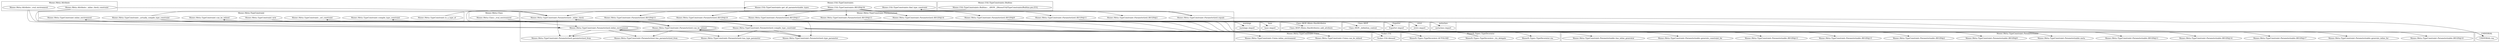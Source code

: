 digraph {
graph [overlap=false]
subgraph cluster_Moose_Meta_TypeConstraint_Parameterized {
	label="Moose::Meta::TypeConstraint::Parameterized";
	"Moose::Meta::TypeConstraint::Parameterized::BEGIN@2";
	"Moose::Meta::TypeConstraint::Parameterized::BEGIN@10";
	"Moose::Meta::TypeConstraint::Parameterized::BEGIN@17";
	"Moose::Meta::TypeConstraint::Parameterized::has_type_parameter";
	"Moose::Meta::TypeConstraint::Parameterized::BEGIN@15";
	"Moose::Meta::TypeConstraint::Parameterized::BEGIN@14";
	"Moose::Meta::TypeConstraint::Parameterized::can_be_inlined";
	"Moose::Meta::TypeConstraint::Parameterized::parameterized_from";
	"Moose::Meta::TypeConstraint::Parameterized::type_parameter";
	"Moose::Meta::TypeConstraint::Parameterized::_inline_check";
	"Moose::Meta::TypeConstraint::Parameterized::BEGIN@13";
	"Moose::Meta::TypeConstraint::Parameterized::inline_environment";
	"Moose::Meta::TypeConstraint::Parameterized::BEGIN@9";
	"Moose::Meta::TypeConstraint::Parameterized::compile_type_constraint";
	"Moose::Meta::TypeConstraint::Parameterized::has_parameterized_from";
	"Moose::Meta::TypeConstraint::Parameterized::equals";
	"Moose::Meta::TypeConstraint::Parameterized::BEGIN@11";
}
subgraph cluster_Scalar_Util {
	label="Scalar::Util";
	"Scalar::Util::blessed";
}
subgraph cluster_metaclass {
	label="metaclass";
	"metaclass::import";
}
subgraph cluster_UNIVERSAL {
	label="UNIVERSAL";
	"UNIVERSAL::isa";
}
subgraph cluster_Moose_Meta_Class {
	label="Moose::Meta::Class";
	"Moose::Meta::Class::_eval_environment";
}
subgraph cluster_warnings {
	label="warnings";
	"warnings::import";
}
subgraph cluster_MooseX_Types_TypeDecorator {
	label="MooseX::Types::TypeDecorator";
	"MooseX::Types::TypeDecorator::_try_delegate";
	"MooseX::Types::TypeDecorator::AUTOLOAD";
	"MooseX::Types::TypeDecorator::isa";
}
subgraph cluster_base {
	label="base";
	"base::import";
}
subgraph cluster_Exporter {
	label="Exporter";
	"Exporter::import";
}
subgraph cluster_Moose_Meta_Attribute {
	label="Moose::Meta::Attribute";
	"Moose::Meta::Attribute::_eval_environment";
	"Moose::Meta::Attribute::_inline_check_constraint";
}
subgraph cluster_Moose_Util_TypeConstraints_Builtins {
	label="Moose::Util::TypeConstraints::Builtins";
	"Moose::Util::TypeConstraints::Builtins::__ANON__[Moose/Util/TypeConstraints/Builtins.pm:253]";
}
subgraph cluster_Moose_Meta_TypeConstraint_Union {
	label="Moose::Meta::TypeConstraint::Union";
	"Moose::Meta::TypeConstraint::Union::inline_environment";
	"Moose::Meta::TypeConstraint::Union::can_be_inlined";
}
subgraph cluster_Class_MOP_Mixin_HasAttributes {
	label="Class::MOP::Mixin::HasAttributes";
	"Class::MOP::Mixin::HasAttributes::add_attribute";
}
subgraph cluster_Moose_Meta_TypeConstraint {
	label="Moose::Meta::TypeConstraint";
	"Moose::Meta::TypeConstraint::compile_type_constraint";
	"Moose::Meta::TypeConstraint::_set_constraint";
	"Moose::Meta::TypeConstraint::inline_environment";
	"Moose::Meta::TypeConstraint::new";
	"Moose::Meta::TypeConstraint::_actually_compile_type_constraint";
	"Moose::Meta::TypeConstraint::is_a_type_of";
	"Moose::Meta::TypeConstraint::can_be_inlined";
}
subgraph cluster_Moose_Util_TypeConstraints {
	label="Moose::Util::TypeConstraints";
	"Moose::Util::TypeConstraints::BEGIN@34";
	"Moose::Util::TypeConstraints::get_all_parameterizable_types";
	"Moose::Util::TypeConstraints::find_type_constraint";
}
subgraph cluster_Moose_Meta_TypeConstraint_Parameterizable {
	label="Moose::Meta::TypeConstraint::Parameterizable";
	"Moose::Meta::TypeConstraint::Parameterizable::BEGIN@13";
	"Moose::Meta::TypeConstraint::Parameterizable::has_inline_generator";
	"Moose::Meta::TypeConstraint::Parameterizable::BEGIN@15";
	"Moose::Meta::TypeConstraint::Parameterizable::BEGIN@2";
	"Moose::Meta::TypeConstraint::Parameterizable::BEGIN@9";
	"Moose::Meta::TypeConstraint::Parameterizable::meta";
	"Moose::Meta::TypeConstraint::Parameterizable::generate_inline_for";
	"Moose::Meta::TypeConstraint::Parameterizable::BEGIN@11";
	"Moose::Meta::TypeConstraint::Parameterizable::BEGIN@14";
	"Moose::Meta::TypeConstraint::Parameterizable::BEGIN@17";
	"Moose::Meta::TypeConstraint::Parameterizable::generate_constraint_for";
	"Moose::Meta::TypeConstraint::Parameterizable::BEGIN@10";
}
subgraph cluster_strict {
	label="strict";
	"strict::import";
}
subgraph cluster_Class_MOP {
	label="Class::MOP";
	"Class::MOP::_definition_context";
}
"Moose::Meta::TypeConstraint::Parameterized::_inline_check" -> "Moose::Meta::TypeConstraint::Parameterized::parameterized_from";
"Moose::Meta::TypeConstraint::Parameterized::can_be_inlined" -> "Moose::Meta::TypeConstraint::Parameterized::parameterized_from";
"Moose::Meta::TypeConstraint::Parameterized::inline_environment" -> "Moose::Meta::TypeConstraint::Parameterized::parameterized_from";
"Moose::Meta::TypeConstraint::Parameterized::equals" -> "Moose::Util::TypeConstraints::find_type_constraint";
"Moose::Meta::TypeConstraint::Parameterized::compile_type_constraint" -> "MooseX::Types::TypeDecorator::isa";
"Moose::Meta::TypeConstraint::Parameterized::compile_type_constraint" -> "Scalar::Util::blessed";
"Moose::Meta::TypeConstraint::Parameterized::can_be_inlined" -> "Moose::Meta::TypeConstraint::Union::can_be_inlined";
"Moose::Meta::TypeConstraint::Parameterized::compile_type_constraint" -> "Moose::Meta::TypeConstraint::Parameterized::type_parameter";
"Moose::Meta::TypeConstraint::Parameterized::_inline_check" -> "Moose::Meta::TypeConstraint::Parameterized::type_parameter";
"Moose::Meta::TypeConstraint::Parameterized::can_be_inlined" -> "Moose::Meta::TypeConstraint::Parameterized::type_parameter";
"Moose::Meta::TypeConstraint::Parameterized::inline_environment" -> "Moose::Meta::TypeConstraint::Parameterized::type_parameter";
"Moose::Meta::TypeConstraint::Parameterized::BEGIN@15" -> "Moose::Meta::TypeConstraint::Parameterizable::BEGIN@13";
"Moose::Meta::TypeConstraint::Parameterized::inline_environment" -> "Moose::Meta::TypeConstraint::inline_environment";
"Moose::Meta::TypeConstraint::Parameterized::BEGIN@15" -> "Class::MOP::_definition_context";
"Moose::Meta::TypeConstraint::Parameterized::BEGIN@15" -> "Moose::Meta::TypeConstraint::Parameterizable::meta";
"Moose::Meta::TypeConstraint::Parameterized::compile_type_constraint" -> "Moose::Meta::TypeConstraint::_set_constraint";
"Moose::Meta::TypeConstraint::is_a_type_of" -> "Moose::Meta::TypeConstraint::Parameterized::equals";
"Moose::Meta::TypeConstraint::Parameterized::can_be_inlined" -> "Moose::Meta::TypeConstraint::Parameterizable::has_inline_generator";
"MooseX::Types::TypeDecorator::_try_delegate" -> "Moose::Meta::TypeConstraint::Parameterized::_inline_check";
"Moose::Meta::Attribute::_inline_check_constraint" -> "Moose::Meta::TypeConstraint::Parameterized::_inline_check";
"Moose::Util::TypeConstraints::Builtins::__ANON__[Moose/Util/TypeConstraints/Builtins.pm:253]" -> "Moose::Meta::TypeConstraint::Parameterized::_inline_check";
"Moose::Meta::TypeConstraint::_actually_compile_type_constraint" -> "Moose::Meta::TypeConstraint::Parameterized::_inline_check";
"Moose::Util::TypeConstraints::BEGIN@34" -> "Moose::Meta::TypeConstraint::Parameterized::BEGIN@13";
"Moose::Meta::TypeConstraint::Parameterized::BEGIN@15" -> "Moose::Meta::TypeConstraint::Parameterizable::BEGIN@11";
"MooseX::Types::TypeDecorator::_try_delegate" -> "Moose::Meta::TypeConstraint::Parameterized::inline_environment";
"Moose::Meta::Attribute::_eval_environment" -> "Moose::Meta::TypeConstraint::Parameterized::inline_environment";
"Moose::Meta::Class::_eval_environment" -> "Moose::Meta::TypeConstraint::Parameterized::inline_environment";
"Moose::Meta::TypeConstraint::_actually_compile_type_constraint" -> "Moose::Meta::TypeConstraint::Parameterized::inline_environment";
"Moose::Meta::TypeConstraint::Parameterized::inline_environment" -> "Moose::Meta::TypeConstraint::Parameterized::inline_environment";
"Moose::Meta::TypeConstraint::Parameterized::BEGIN@15" -> "Moose::Meta::TypeConstraint::Parameterizable::BEGIN@17";
"Moose::Meta::TypeConstraint::Parameterized::BEGIN@11" -> "metaclass::import";
"Moose::Meta::TypeConstraint::Parameterized::BEGIN@15" -> "Moose::Meta::TypeConstraint::Parameterizable::BEGIN@10";
"Moose::Util::TypeConstraints::BEGIN@34" -> "Moose::Meta::TypeConstraint::Parameterized::BEGIN@11";
"Moose::Meta::TypeConstraint::Parameterized::can_be_inlined" -> "Moose::Meta::TypeConstraint::can_be_inlined";
"Moose::Meta::TypeConstraint::Parameterized::BEGIN@15" -> "Moose::Meta::TypeConstraint::Parameterizable::BEGIN@2";
"Moose::Util::TypeConstraints::BEGIN@34" -> "Moose::Meta::TypeConstraint::Parameterized::BEGIN@17";
"Moose::Meta::TypeConstraint::Parameterized::compile_type_constraint" -> "Moose::Util::TypeConstraints::get_all_parameterizable_types";
"Moose::Meta::TypeConstraint::Parameterized::BEGIN@9" -> "strict::import";
"Moose::Meta::TypeConstraint::Parameterized::BEGIN@15" -> "Moose::Meta::TypeConstraint::Parameterizable::BEGIN@9";
"Moose::Meta::TypeConstraint::Parameterized::_inline_check" -> "Moose::Meta::TypeConstraint::Parameterizable::generate_inline_for";
"Moose::Meta::TypeConstraint::Parameterized::BEGIN@15" -> "Moose::Meta::TypeConstraint::Parameterizable::BEGIN@15";
"Moose::Util::TypeConstraints::BEGIN@34" -> "Moose::Meta::TypeConstraint::Parameterized::BEGIN@10";
"Moose::Meta::TypeConstraint::Parameterized::BEGIN@13" -> "Exporter::import";
"Moose::Util::TypeConstraints::BEGIN@34" -> "Moose::Meta::TypeConstraint::Parameterized::BEGIN@2";
"Moose::Meta::TypeConstraint::new" -> "Moose::Meta::TypeConstraint::Parameterized::compile_type_constraint";
"Moose::Meta::TypeConstraint::Parameterized::compile_type_constraint" -> "Moose::Meta::TypeConstraint::Parameterized::has_type_parameter";
"Moose::Meta::TypeConstraint::Parameterized::inline_environment" -> "Moose::Meta::TypeConstraint::Parameterized::has_type_parameter";
"Moose::Meta::TypeConstraint::Parameterized::inline_environment" -> "Moose::Meta::TypeConstraint::Union::inline_environment";
"Moose::Meta::TypeConstraint::Parameterized::BEGIN@17" -> "base::import";
"Moose::Meta::TypeConstraint::Parameterized::BEGIN@10" -> "warnings::import";
"Moose::Util::TypeConstraints::BEGIN@34" -> "Moose::Meta::TypeConstraint::Parameterized::BEGIN@15";
"Moose::Util::TypeConstraints::BEGIN@34" -> "Moose::Meta::TypeConstraint::Parameterized::BEGIN@14";
"Moose::Meta::TypeConstraint::Parameterized::BEGIN@15" -> "Class::MOP::Mixin::HasAttributes::add_attribute";
"Moose::Meta::TypeConstraint::Parameterized::compile_type_constraint" -> "UNIVERSAL::isa";
"Moose::Meta::TypeConstraint::Parameterized::equals" -> "UNIVERSAL::isa";
"Moose::Util::TypeConstraints::BEGIN@34" -> "Moose::Meta::TypeConstraint::Parameterized::BEGIN@9";
"MooseX::Types::TypeDecorator::_try_delegate" -> "Moose::Meta::TypeConstraint::Parameterized::can_be_inlined";
"Moose::Meta::Attribute::_eval_environment" -> "Moose::Meta::TypeConstraint::Parameterized::can_be_inlined";
"Moose::Meta::Attribute::_inline_check_constraint" -> "Moose::Meta::TypeConstraint::Parameterized::can_be_inlined";
"Moose::Meta::TypeConstraint::Parameterized::_inline_check" -> "Moose::Meta::TypeConstraint::Parameterized::can_be_inlined";
"Moose::Meta::TypeConstraint::Parameterized::can_be_inlined" -> "Moose::Meta::TypeConstraint::Parameterized::can_be_inlined";
"Moose::Meta::TypeConstraint::_actually_compile_type_constraint" -> "Moose::Meta::TypeConstraint::Parameterized::can_be_inlined";
"Moose::Meta::TypeConstraint::Parameterized::can_be_inlined" -> "Moose::Meta::TypeConstraint::Parameterized::has_parameterized_from";
"Moose::Meta::TypeConstraint::Parameterized::inline_environment" -> "Moose::Meta::TypeConstraint::Parameterized::has_parameterized_from";
"Moose::Meta::TypeConstraint::Parameterized::compile_type_constraint" -> "Moose::Meta::TypeConstraint::compile_type_constraint";
"Moose::Meta::TypeConstraint::Parameterized::compile_type_constraint" -> "Moose::Meta::TypeConstraint::Parameterizable::generate_constraint_for";
"Moose::Meta::TypeConstraint::Parameterized::BEGIN@15" -> "Moose::Meta::TypeConstraint::Parameterizable::BEGIN@14";
"Moose::Meta::TypeConstraint::Parameterized::can_be_inlined" -> "MooseX::Types::TypeDecorator::AUTOLOAD";
"Moose::Meta::TypeConstraint::Parameterized::inline_environment" -> "MooseX::Types::TypeDecorator::AUTOLOAD";
}

